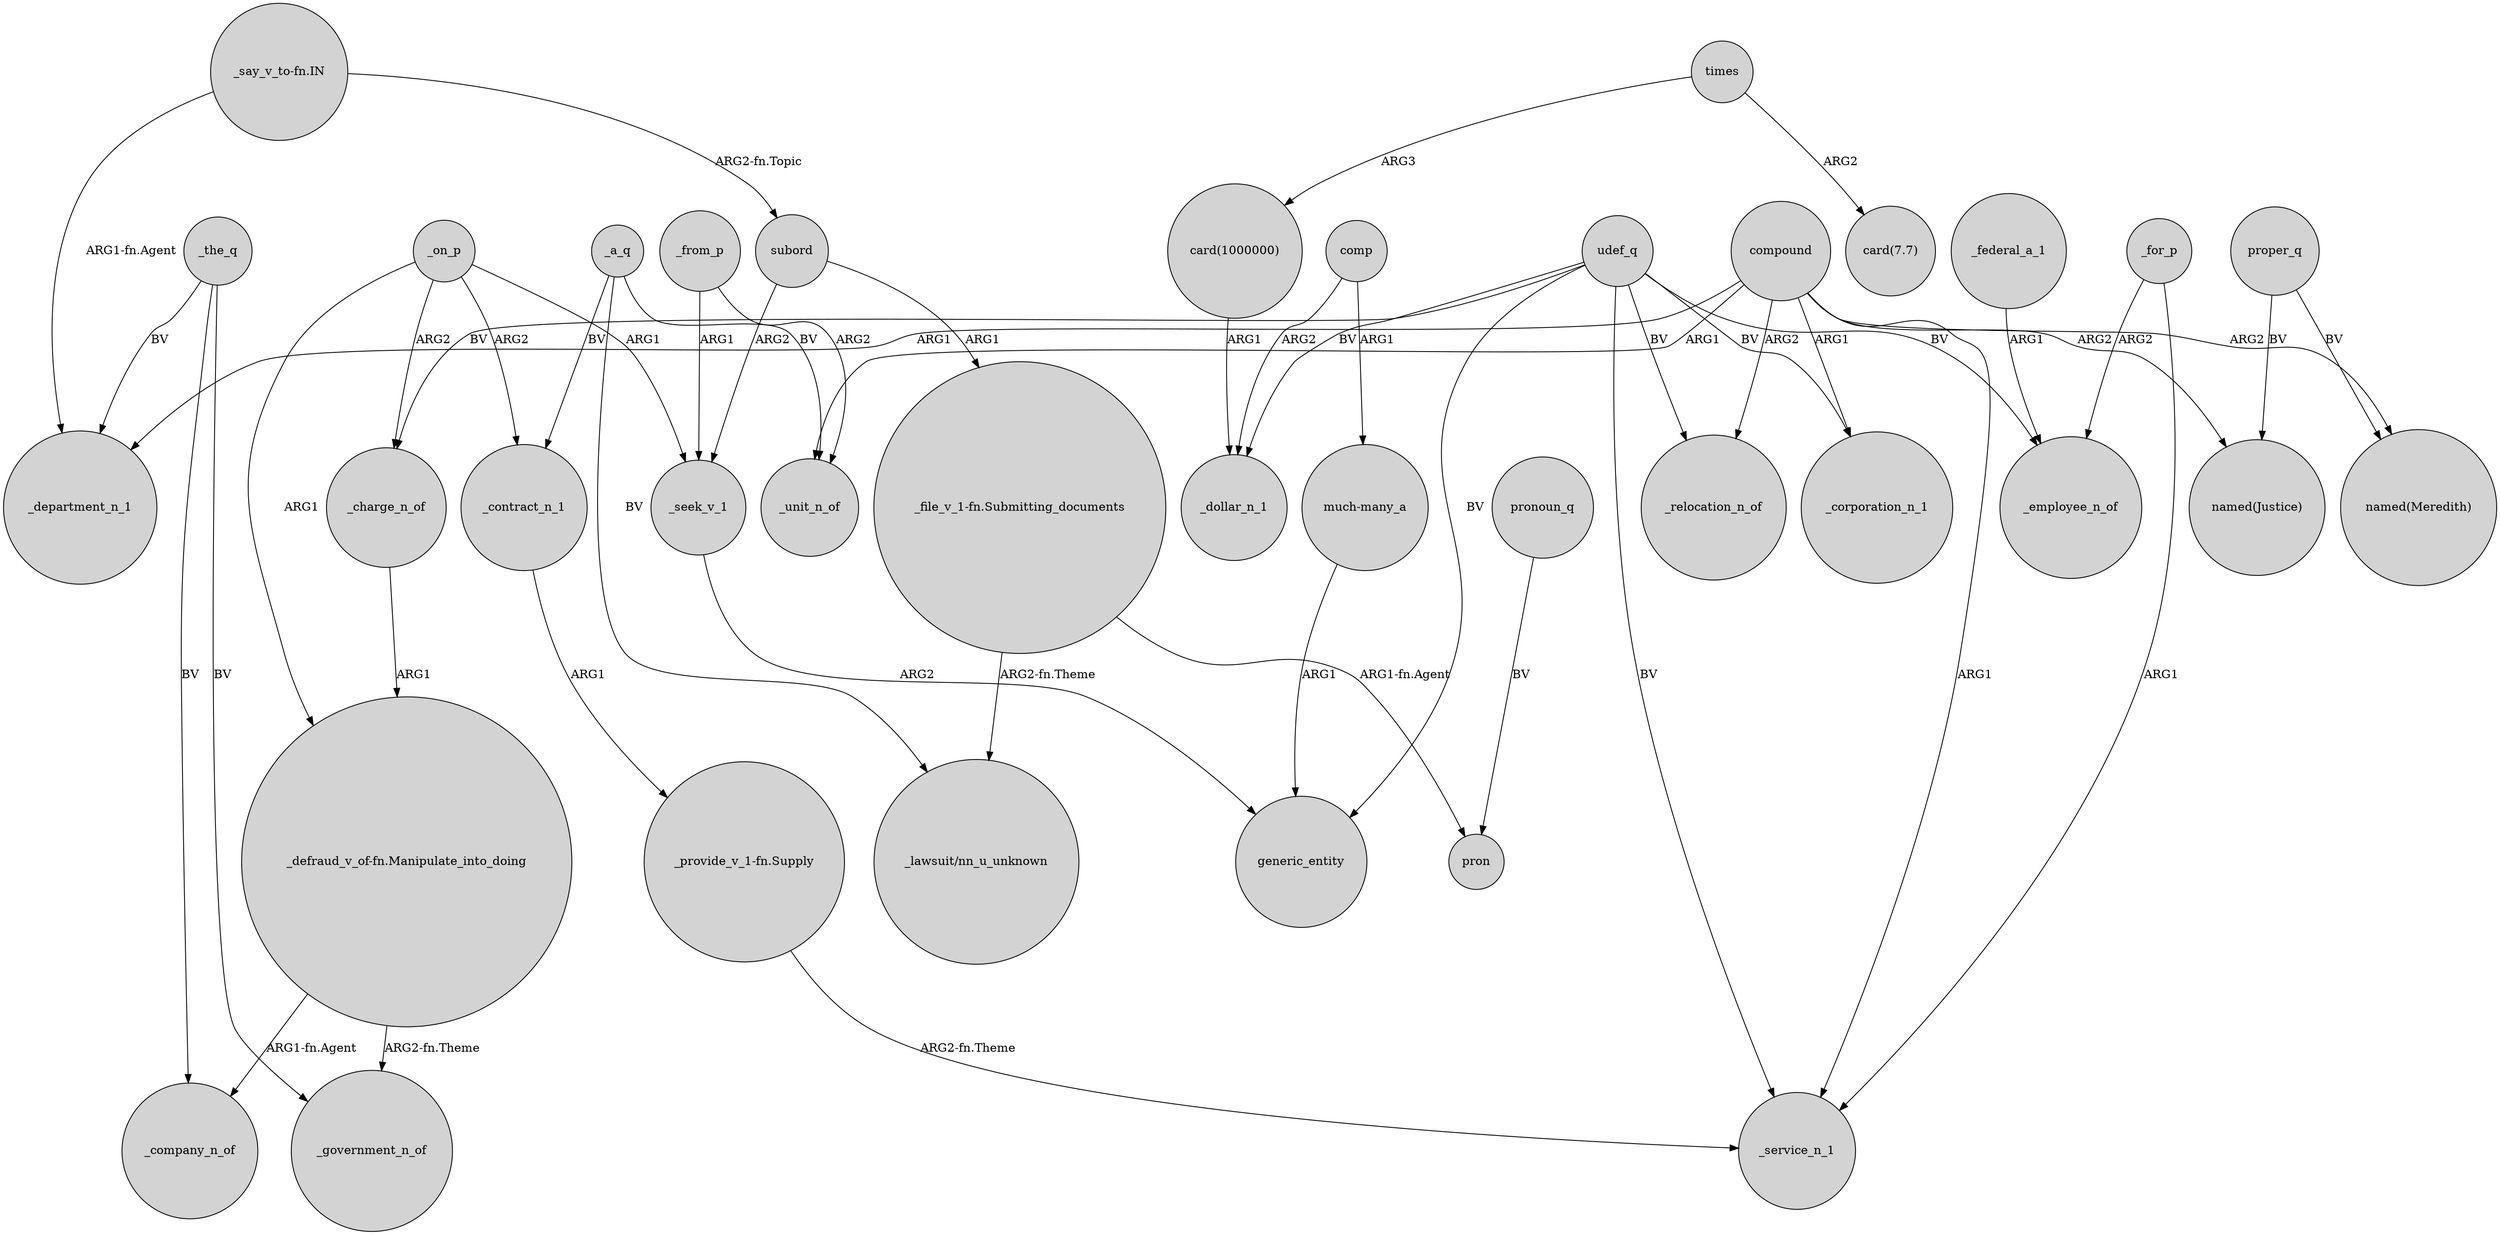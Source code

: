 digraph {
	node [shape=circle style=filled]
	"_say_v_to-fn.IN" -> _department_n_1 [label="ARG1-fn.Agent"]
	_from_p -> _unit_n_of [label=ARG2]
	compound -> "named(Meredith)" [label=ARG2]
	times -> "card(7.7)" [label=ARG2]
	"card(1000000)" -> _dollar_n_1 [label=ARG1]
	_seek_v_1 -> generic_entity [label=ARG2]
	udef_q -> generic_entity [label=BV]
	"_provide_v_1-fn.Supply" -> _service_n_1 [label="ARG2-fn.Theme"]
	udef_q -> _employee_n_of [label=BV]
	"_file_v_1-fn.Submitting_documents" -> "_lawsuit/nn_u_unknown" [label="ARG2-fn.Theme"]
	subord -> "_file_v_1-fn.Submitting_documents" [label=ARG1]
	compound -> _unit_n_of [label=ARG1]
	"much-many_a" -> generic_entity [label=ARG1]
	_on_p -> _charge_n_of [label=ARG2]
	subord -> _seek_v_1 [label=ARG2]
	_on_p -> _contract_n_1 [label=ARG2]
	_federal_a_1 -> _employee_n_of [label=ARG1]
	compound -> _department_n_1 [label=ARG1]
	_from_p -> _seek_v_1 [label=ARG1]
	_on_p -> "_defraud_v_of-fn.Manipulate_into_doing" [label=ARG1]
	_a_q -> _contract_n_1 [label=BV]
	udef_q -> _charge_n_of [label=BV]
	_contract_n_1 -> "_provide_v_1-fn.Supply" [label=ARG1]
	compound -> _relocation_n_of [label=ARG2]
	_the_q -> _department_n_1 [label=BV]
	_the_q -> _company_n_of [label=BV]
	_on_p -> _seek_v_1 [label=ARG1]
	pronoun_q -> pron [label=BV]
	udef_q -> _corporation_n_1 [label=BV]
	udef_q -> _service_n_1 [label=BV]
	comp -> "much-many_a" [label=ARG1]
	proper_q -> "named(Justice)" [label=BV]
	compound -> _corporation_n_1 [label=ARG1]
	_for_p -> _service_n_1 [label=ARG1]
	times -> "card(1000000)" [label=ARG3]
	compound -> "named(Justice)" [label=ARG2]
	_a_q -> _unit_n_of [label=BV]
	_for_p -> _employee_n_of [label=ARG2]
	"_defraud_v_of-fn.Manipulate_into_doing" -> _company_n_of [label="ARG1-fn.Agent"]
	_a_q -> "_lawsuit/nn_u_unknown" [label=BV]
	"_file_v_1-fn.Submitting_documents" -> pron [label="ARG1-fn.Agent"]
	"_say_v_to-fn.IN" -> subord [label="ARG2-fn.Topic"]
	"_defraud_v_of-fn.Manipulate_into_doing" -> _government_n_of [label="ARG2-fn.Theme"]
	_the_q -> _government_n_of [label=BV]
	udef_q -> _relocation_n_of [label=BV]
	comp -> _dollar_n_1 [label=ARG2]
	compound -> _service_n_1 [label=ARG1]
	_charge_n_of -> "_defraud_v_of-fn.Manipulate_into_doing" [label=ARG1]
	udef_q -> _dollar_n_1 [label=BV]
	proper_q -> "named(Meredith)" [label=BV]
}

